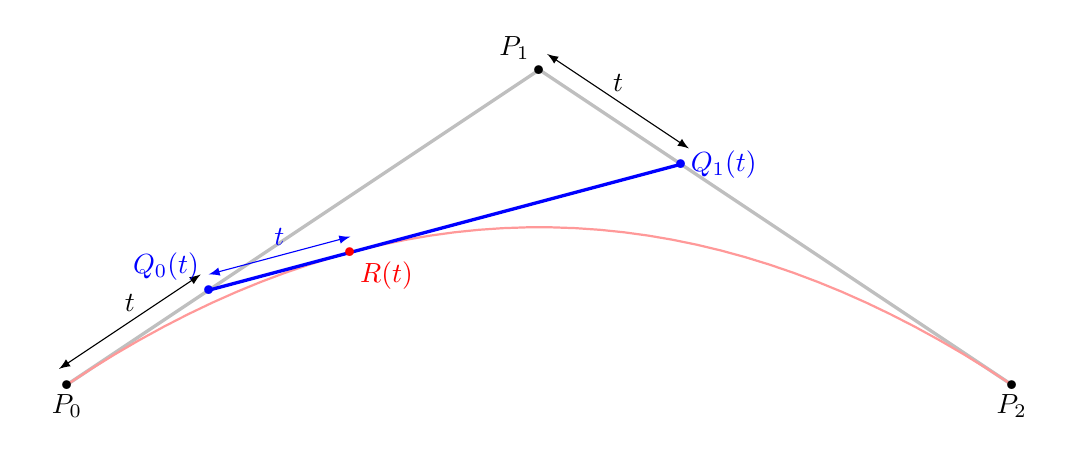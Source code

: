 ﻿\begin{tikzpicture}[scale=2]
\tikzset{
line/.style = {
 very thick
},
vector/.style = {
thick,-latex
},
dot/.style = {
insert path={
  node[scale=3]{.}
}
}
}
% coordinates
\def\xa{0}
\def\ya{0}
\def\xb{3}
\def\yb{2}
\def\xc{6}
\def\yc{0}
% la courbe
\path
  (\xa,\ya) coordinate (P0)
  (\xb,\yb) coordinate (P1)
  (\xc,\yc) coordinate (P2)
;


\draw[gray!50, line]
  (P0)  -- (P1) -- (P2)
;

%\draw[gray!30, line]  % !!! bad Bezier curve by tikz !!!
%  (P0)  .. controls (P1) .. (P2)
%;

% Bezier curve by its parameterization!
\draw [red!40, thick,  domain=0:1, variable=\t, samples=40] 
 plot ( {(1-\t)^2*\xa+2*(1-\t)*\t*\xb+\t^2*\xc}  , { (1-\t)^2*\ya+2*(1-\t)*\t*\yb+\t^2*\yc} );

    \pgfmathsetmacro{\t}{0.3}  % paramter t in [0,1]

    \pgfmathsetmacro{\xQa}{ (1-\t)*\xa+\t*\xb }
    \pgfmathsetmacro{\yQa}{  (1-\t)*\ya+\t*\yb }
    \pgfmathsetmacro{\xQb}{ (1-\t)*\xb+\t*\xc }
    \pgfmathsetmacro{\yQb}{  (1-\t)*\yb+\t*\yc }
    \path
      (\xQa,\yQa) coordinate (Q0)
      (\xQb,\yQb) coordinate (Q1)
    ;

     \draw[blue, line]
        (Q0)  -- (Q1)
    ;

    \pgfmathsetmacro{\xR}{ (1-\t)*\xQa+\t*\xQb }
    \pgfmathsetmacro{\yR}{  (1-\t)*\yQa+\t*\yQb }
    \path
      (\xR,\yR) coordinate (R)
;
    \draw[<->,>=latex]
      ($(P0)+(-0.05,0.1)$) -- ($(\xQa,\yQa)+(-0.05,0.1)$) node[midway,above]{$t$};
    \draw[<->,>=latex]
      ($(P1)+(+0.05,0.1)$) -- ($(\xQb,\yQb)+(+0.05,0.1)$) node[midway,above]{$t$} ;

    \draw[<->,>=latex,blue]
      ($(Q0)+(+0.0,0.1)$) -- ($(R)+(+0.0,0.1)$) node[midway,above]{$t$} ;


\path
  (P0) [dot] node[below]{$P_0$}
  (P1) [dot] node[above left]{$P_1$}
  (P2) [dot] node[below]{$P_2$}
  (Q0) [blue, dot] node[above left] {$Q_0(t)$}
  (Q1) [blue, dot] node[right] {$Q_1(t)$}
  (R) [red, dot] node[below right] {$R(t)$}
;

\end{tikzpicture}